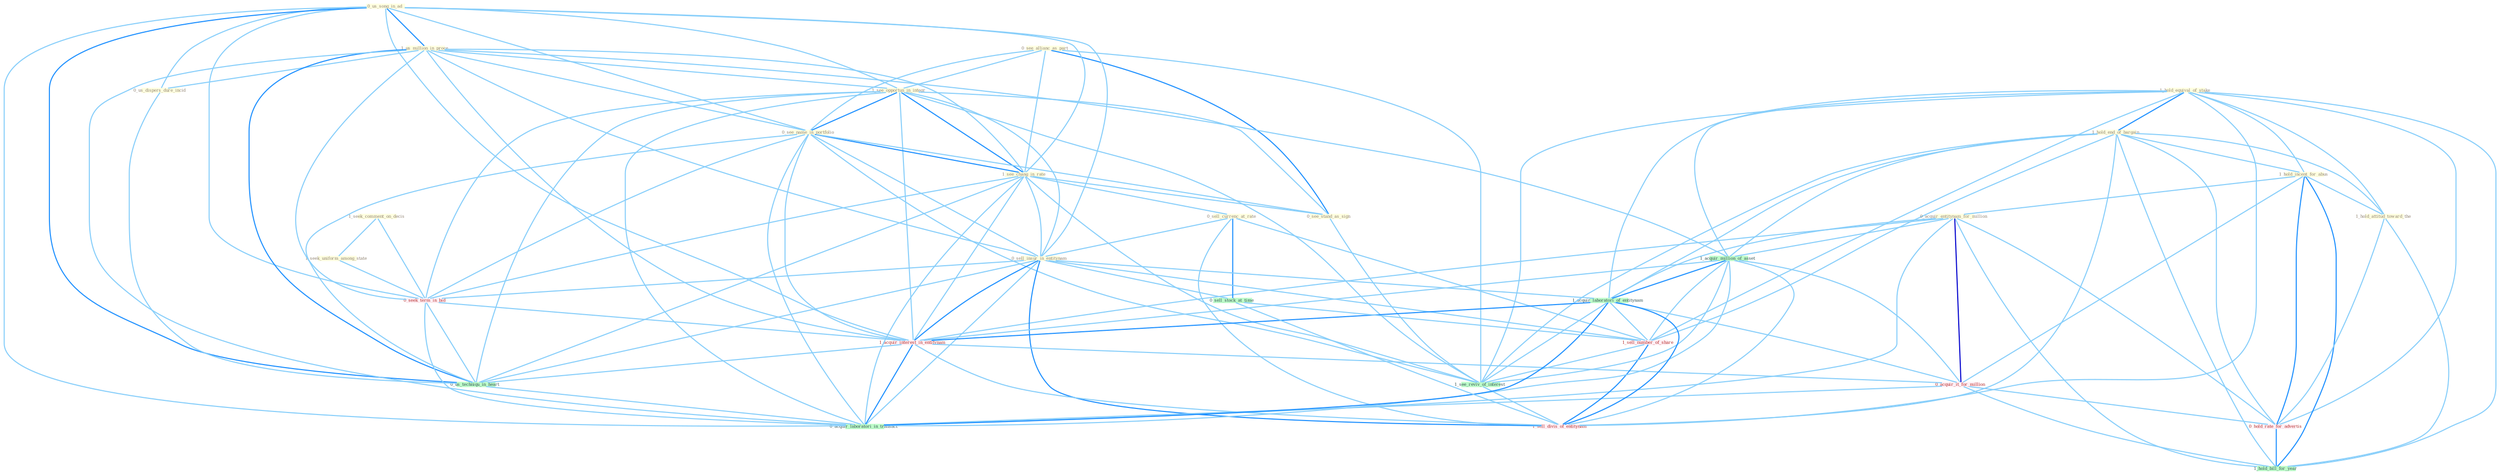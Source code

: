 Graph G{ 
    node
    [shape=polygon,style=filled,width=.5,height=.06,color="#BDFCC9",fixedsize=true,fontsize=4,
    fontcolor="#2f4f4f"];
    {node
    [color="#ffffe0", fontcolor="#8b7d6b"] "0_see_allianc_as_part " "1_hold_equival_of_stake " "1_hold_end_of_bargain " "0_us_song_in_ad " "1_hold_incent_for_abus " "1_seek_comment_on_decis " "1_us_million_in_proce " "1_see_opportun_in_integr " "0_see_name_in_portfolio " "1_see_chang_in_rate " "0_acquir_entitynam_for_million " "0_see_stand_as_sign " "1_seek_uniform_among_state " "1_hold_attitud_toward_the " "0_us_dispers_dure_incid " "0_sell_currenc_at_rate " "0_sell_insur_in_entitynam "}
{node [color="#fff0f5", fontcolor="#b22222"] "0_seek_term_in_bid " "1_acquir_interest_in_entitynam " "0_acquir_it_for_million " "0_hold_rate_for_advertis " "1_sell_number_of_share " "1_sell_divis_of_entitynam "}
edge [color="#B0E2FF"];

	"0_see_allianc_as_part " -- "1_see_opportun_in_integr " [w="1", color="#87cefa" ];
	"0_see_allianc_as_part " -- "0_see_name_in_portfolio " [w="1", color="#87cefa" ];
	"0_see_allianc_as_part " -- "1_see_chang_in_rate " [w="1", color="#87cefa" ];
	"0_see_allianc_as_part " -- "0_see_stand_as_sign " [w="2", color="#1e90ff" , len=0.8];
	"0_see_allianc_as_part " -- "1_see_reviv_of_interest " [w="1", color="#87cefa" ];
	"1_hold_equival_of_stake " -- "1_hold_end_of_bargain " [w="2", color="#1e90ff" , len=0.8];
	"1_hold_equival_of_stake " -- "1_hold_incent_for_abus " [w="1", color="#87cefa" ];
	"1_hold_equival_of_stake " -- "1_hold_attitud_toward_the " [w="1", color="#87cefa" ];
	"1_hold_equival_of_stake " -- "1_acquir_million_of_asset " [w="1", color="#87cefa" ];
	"1_hold_equival_of_stake " -- "1_acquir_laboratori_of_entitynam " [w="1", color="#87cefa" ];
	"1_hold_equival_of_stake " -- "0_hold_rate_for_advertis " [w="1", color="#87cefa" ];
	"1_hold_equival_of_stake " -- "1_sell_number_of_share " [w="1", color="#87cefa" ];
	"1_hold_equival_of_stake " -- "1_see_reviv_of_interest " [w="1", color="#87cefa" ];
	"1_hold_equival_of_stake " -- "1_hold_bill_for_year " [w="1", color="#87cefa" ];
	"1_hold_equival_of_stake " -- "1_sell_divis_of_entitynam " [w="1", color="#87cefa" ];
	"1_hold_end_of_bargain " -- "1_hold_incent_for_abus " [w="1", color="#87cefa" ];
	"1_hold_end_of_bargain " -- "1_hold_attitud_toward_the " [w="1", color="#87cefa" ];
	"1_hold_end_of_bargain " -- "1_acquir_million_of_asset " [w="1", color="#87cefa" ];
	"1_hold_end_of_bargain " -- "1_acquir_laboratori_of_entitynam " [w="1", color="#87cefa" ];
	"1_hold_end_of_bargain " -- "0_hold_rate_for_advertis " [w="1", color="#87cefa" ];
	"1_hold_end_of_bargain " -- "1_sell_number_of_share " [w="1", color="#87cefa" ];
	"1_hold_end_of_bargain " -- "1_see_reviv_of_interest " [w="1", color="#87cefa" ];
	"1_hold_end_of_bargain " -- "1_hold_bill_for_year " [w="1", color="#87cefa" ];
	"1_hold_end_of_bargain " -- "1_sell_divis_of_entitynam " [w="1", color="#87cefa" ];
	"0_us_song_in_ad " -- "1_us_million_in_proce " [w="2", color="#1e90ff" , len=0.8];
	"0_us_song_in_ad " -- "1_see_opportun_in_integr " [w="1", color="#87cefa" ];
	"0_us_song_in_ad " -- "0_see_name_in_portfolio " [w="1", color="#87cefa" ];
	"0_us_song_in_ad " -- "1_see_chang_in_rate " [w="1", color="#87cefa" ];
	"0_us_song_in_ad " -- "0_us_dispers_dure_incid " [w="1", color="#87cefa" ];
	"0_us_song_in_ad " -- "0_sell_insur_in_entitynam " [w="1", color="#87cefa" ];
	"0_us_song_in_ad " -- "0_seek_term_in_bid " [w="1", color="#87cefa" ];
	"0_us_song_in_ad " -- "1_acquir_interest_in_entitynam " [w="1", color="#87cefa" ];
	"0_us_song_in_ad " -- "0_us_techniqu_in_heart " [w="2", color="#1e90ff" , len=0.8];
	"0_us_song_in_ad " -- "0_acquir_laboratori_in_transact " [w="1", color="#87cefa" ];
	"1_hold_incent_for_abus " -- "0_acquir_entitynam_for_million " [w="1", color="#87cefa" ];
	"1_hold_incent_for_abus " -- "1_hold_attitud_toward_the " [w="1", color="#87cefa" ];
	"1_hold_incent_for_abus " -- "0_acquir_it_for_million " [w="1", color="#87cefa" ];
	"1_hold_incent_for_abus " -- "0_hold_rate_for_advertis " [w="2", color="#1e90ff" , len=0.8];
	"1_hold_incent_for_abus " -- "1_hold_bill_for_year " [w="2", color="#1e90ff" , len=0.8];
	"1_seek_comment_on_decis " -- "1_seek_uniform_among_state " [w="1", color="#87cefa" ];
	"1_seek_comment_on_decis " -- "0_seek_term_in_bid " [w="1", color="#87cefa" ];
	"1_us_million_in_proce " -- "1_see_opportun_in_integr " [w="1", color="#87cefa" ];
	"1_us_million_in_proce " -- "0_see_name_in_portfolio " [w="1", color="#87cefa" ];
	"1_us_million_in_proce " -- "1_see_chang_in_rate " [w="1", color="#87cefa" ];
	"1_us_million_in_proce " -- "0_us_dispers_dure_incid " [w="1", color="#87cefa" ];
	"1_us_million_in_proce " -- "0_sell_insur_in_entitynam " [w="1", color="#87cefa" ];
	"1_us_million_in_proce " -- "1_acquir_million_of_asset " [w="1", color="#87cefa" ];
	"1_us_million_in_proce " -- "0_seek_term_in_bid " [w="1", color="#87cefa" ];
	"1_us_million_in_proce " -- "1_acquir_interest_in_entitynam " [w="1", color="#87cefa" ];
	"1_us_million_in_proce " -- "0_us_techniqu_in_heart " [w="2", color="#1e90ff" , len=0.8];
	"1_us_million_in_proce " -- "0_acquir_laboratori_in_transact " [w="1", color="#87cefa" ];
	"1_see_opportun_in_integr " -- "0_see_name_in_portfolio " [w="2", color="#1e90ff" , len=0.8];
	"1_see_opportun_in_integr " -- "1_see_chang_in_rate " [w="2", color="#1e90ff" , len=0.8];
	"1_see_opportun_in_integr " -- "0_see_stand_as_sign " [w="1", color="#87cefa" ];
	"1_see_opportun_in_integr " -- "0_sell_insur_in_entitynam " [w="1", color="#87cefa" ];
	"1_see_opportun_in_integr " -- "0_seek_term_in_bid " [w="1", color="#87cefa" ];
	"1_see_opportun_in_integr " -- "1_acquir_interest_in_entitynam " [w="1", color="#87cefa" ];
	"1_see_opportun_in_integr " -- "0_us_techniqu_in_heart " [w="1", color="#87cefa" ];
	"1_see_opportun_in_integr " -- "0_acquir_laboratori_in_transact " [w="1", color="#87cefa" ];
	"1_see_opportun_in_integr " -- "1_see_reviv_of_interest " [w="1", color="#87cefa" ];
	"0_see_name_in_portfolio " -- "1_see_chang_in_rate " [w="2", color="#1e90ff" , len=0.8];
	"0_see_name_in_portfolio " -- "0_see_stand_as_sign " [w="1", color="#87cefa" ];
	"0_see_name_in_portfolio " -- "0_sell_insur_in_entitynam " [w="1", color="#87cefa" ];
	"0_see_name_in_portfolio " -- "0_seek_term_in_bid " [w="1", color="#87cefa" ];
	"0_see_name_in_portfolio " -- "1_acquir_interest_in_entitynam " [w="1", color="#87cefa" ];
	"0_see_name_in_portfolio " -- "0_us_techniqu_in_heart " [w="1", color="#87cefa" ];
	"0_see_name_in_portfolio " -- "0_acquir_laboratori_in_transact " [w="1", color="#87cefa" ];
	"0_see_name_in_portfolio " -- "1_see_reviv_of_interest " [w="1", color="#87cefa" ];
	"1_see_chang_in_rate " -- "0_see_stand_as_sign " [w="1", color="#87cefa" ];
	"1_see_chang_in_rate " -- "0_sell_currenc_at_rate " [w="1", color="#87cefa" ];
	"1_see_chang_in_rate " -- "0_sell_insur_in_entitynam " [w="1", color="#87cefa" ];
	"1_see_chang_in_rate " -- "0_seek_term_in_bid " [w="1", color="#87cefa" ];
	"1_see_chang_in_rate " -- "1_acquir_interest_in_entitynam " [w="1", color="#87cefa" ];
	"1_see_chang_in_rate " -- "0_us_techniqu_in_heart " [w="1", color="#87cefa" ];
	"1_see_chang_in_rate " -- "0_acquir_laboratori_in_transact " [w="1", color="#87cefa" ];
	"1_see_chang_in_rate " -- "1_see_reviv_of_interest " [w="1", color="#87cefa" ];
	"0_acquir_entitynam_for_million " -- "1_acquir_million_of_asset " [w="1", color="#87cefa" ];
	"0_acquir_entitynam_for_million " -- "1_acquir_laboratori_of_entitynam " [w="1", color="#87cefa" ];
	"0_acquir_entitynam_for_million " -- "1_acquir_interest_in_entitynam " [w="1", color="#87cefa" ];
	"0_acquir_entitynam_for_million " -- "0_acquir_it_for_million " [w="3", color="#0000cd" , len=0.6];
	"0_acquir_entitynam_for_million " -- "0_hold_rate_for_advertis " [w="1", color="#87cefa" ];
	"0_acquir_entitynam_for_million " -- "0_acquir_laboratori_in_transact " [w="1", color="#87cefa" ];
	"0_acquir_entitynam_for_million " -- "1_hold_bill_for_year " [w="1", color="#87cefa" ];
	"0_see_stand_as_sign " -- "1_see_reviv_of_interest " [w="1", color="#87cefa" ];
	"1_seek_uniform_among_state " -- "0_seek_term_in_bid " [w="1", color="#87cefa" ];
	"1_hold_attitud_toward_the " -- "0_hold_rate_for_advertis " [w="1", color="#87cefa" ];
	"1_hold_attitud_toward_the " -- "1_hold_bill_for_year " [w="1", color="#87cefa" ];
	"0_us_dispers_dure_incid " -- "0_us_techniqu_in_heart " [w="1", color="#87cefa" ];
	"0_sell_currenc_at_rate " -- "0_sell_insur_in_entitynam " [w="1", color="#87cefa" ];
	"0_sell_currenc_at_rate " -- "0_sell_stock_at_time " [w="2", color="#1e90ff" , len=0.8];
	"0_sell_currenc_at_rate " -- "1_sell_number_of_share " [w="1", color="#87cefa" ];
	"0_sell_currenc_at_rate " -- "1_sell_divis_of_entitynam " [w="1", color="#87cefa" ];
	"0_sell_insur_in_entitynam " -- "1_acquir_laboratori_of_entitynam " [w="1", color="#87cefa" ];
	"0_sell_insur_in_entitynam " -- "0_seek_term_in_bid " [w="1", color="#87cefa" ];
	"0_sell_insur_in_entitynam " -- "1_acquir_interest_in_entitynam " [w="2", color="#1e90ff" , len=0.8];
	"0_sell_insur_in_entitynam " -- "0_us_techniqu_in_heart " [w="1", color="#87cefa" ];
	"0_sell_insur_in_entitynam " -- "0_acquir_laboratori_in_transact " [w="1", color="#87cefa" ];
	"0_sell_insur_in_entitynam " -- "0_sell_stock_at_time " [w="1", color="#87cefa" ];
	"0_sell_insur_in_entitynam " -- "1_sell_number_of_share " [w="1", color="#87cefa" ];
	"0_sell_insur_in_entitynam " -- "1_sell_divis_of_entitynam " [w="2", color="#1e90ff" , len=0.8];
	"1_acquir_million_of_asset " -- "1_acquir_laboratori_of_entitynam " [w="2", color="#1e90ff" , len=0.8];
	"1_acquir_million_of_asset " -- "1_acquir_interest_in_entitynam " [w="1", color="#87cefa" ];
	"1_acquir_million_of_asset " -- "0_acquir_it_for_million " [w="1", color="#87cefa" ];
	"1_acquir_million_of_asset " -- "0_acquir_laboratori_in_transact " [w="1", color="#87cefa" ];
	"1_acquir_million_of_asset " -- "1_sell_number_of_share " [w="1", color="#87cefa" ];
	"1_acquir_million_of_asset " -- "1_see_reviv_of_interest " [w="1", color="#87cefa" ];
	"1_acquir_million_of_asset " -- "1_sell_divis_of_entitynam " [w="1", color="#87cefa" ];
	"1_acquir_laboratori_of_entitynam " -- "1_acquir_interest_in_entitynam " [w="2", color="#1e90ff" , len=0.8];
	"1_acquir_laboratori_of_entitynam " -- "0_acquir_it_for_million " [w="1", color="#87cefa" ];
	"1_acquir_laboratori_of_entitynam " -- "0_acquir_laboratori_in_transact " [w="2", color="#1e90ff" , len=0.8];
	"1_acquir_laboratori_of_entitynam " -- "1_sell_number_of_share " [w="1", color="#87cefa" ];
	"1_acquir_laboratori_of_entitynam " -- "1_see_reviv_of_interest " [w="1", color="#87cefa" ];
	"1_acquir_laboratori_of_entitynam " -- "1_sell_divis_of_entitynam " [w="2", color="#1e90ff" , len=0.8];
	"0_seek_term_in_bid " -- "1_acquir_interest_in_entitynam " [w="1", color="#87cefa" ];
	"0_seek_term_in_bid " -- "0_us_techniqu_in_heart " [w="1", color="#87cefa" ];
	"0_seek_term_in_bid " -- "0_acquir_laboratori_in_transact " [w="1", color="#87cefa" ];
	"1_acquir_interest_in_entitynam " -- "0_us_techniqu_in_heart " [w="1", color="#87cefa" ];
	"1_acquir_interest_in_entitynam " -- "0_acquir_it_for_million " [w="1", color="#87cefa" ];
	"1_acquir_interest_in_entitynam " -- "0_acquir_laboratori_in_transact " [w="2", color="#1e90ff" , len=0.8];
	"1_acquir_interest_in_entitynam " -- "1_sell_divis_of_entitynam " [w="1", color="#87cefa" ];
	"0_us_techniqu_in_heart " -- "0_acquir_laboratori_in_transact " [w="1", color="#87cefa" ];
	"0_acquir_it_for_million " -- "0_hold_rate_for_advertis " [w="1", color="#87cefa" ];
	"0_acquir_it_for_million " -- "0_acquir_laboratori_in_transact " [w="1", color="#87cefa" ];
	"0_acquir_it_for_million " -- "1_hold_bill_for_year " [w="1", color="#87cefa" ];
	"0_hold_rate_for_advertis " -- "1_hold_bill_for_year " [w="2", color="#1e90ff" , len=0.8];
	"0_sell_stock_at_time " -- "1_sell_number_of_share " [w="1", color="#87cefa" ];
	"0_sell_stock_at_time " -- "1_sell_divis_of_entitynam " [w="1", color="#87cefa" ];
	"1_sell_number_of_share " -- "1_see_reviv_of_interest " [w="1", color="#87cefa" ];
	"1_sell_number_of_share " -- "1_sell_divis_of_entitynam " [w="2", color="#1e90ff" , len=0.8];
	"1_see_reviv_of_interest " -- "1_sell_divis_of_entitynam " [w="1", color="#87cefa" ];
}